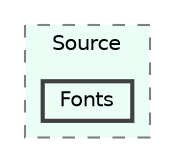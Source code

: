 digraph "C:/GEU/GEUCore/Source/Fonts"
{
 // LATEX_PDF_SIZE
  bgcolor="transparent";
  edge [fontname=Helvetica,fontsize=10,labelfontname=Helvetica,labelfontsize=10];
  node [fontname=Helvetica,fontsize=10,shape=box,height=0.2,width=0.4];
  compound=true
  subgraph clusterdir_d4107ff65a26812a8e80cf49f43b787d {
    graph [ bgcolor="#ebfef5", pencolor="grey50", label="Source", fontname=Helvetica,fontsize=10 style="filled,dashed", URL="dir_d4107ff65a26812a8e80cf49f43b787d.html",tooltip=""]
  dir_63772b185c678f1e53c3e3ae39f2acc3 [label="Fonts", fillcolor="#ebfef5", color="grey25", style="filled,bold", URL="dir_63772b185c678f1e53c3e3ae39f2acc3.html",tooltip=""];
  }
}
